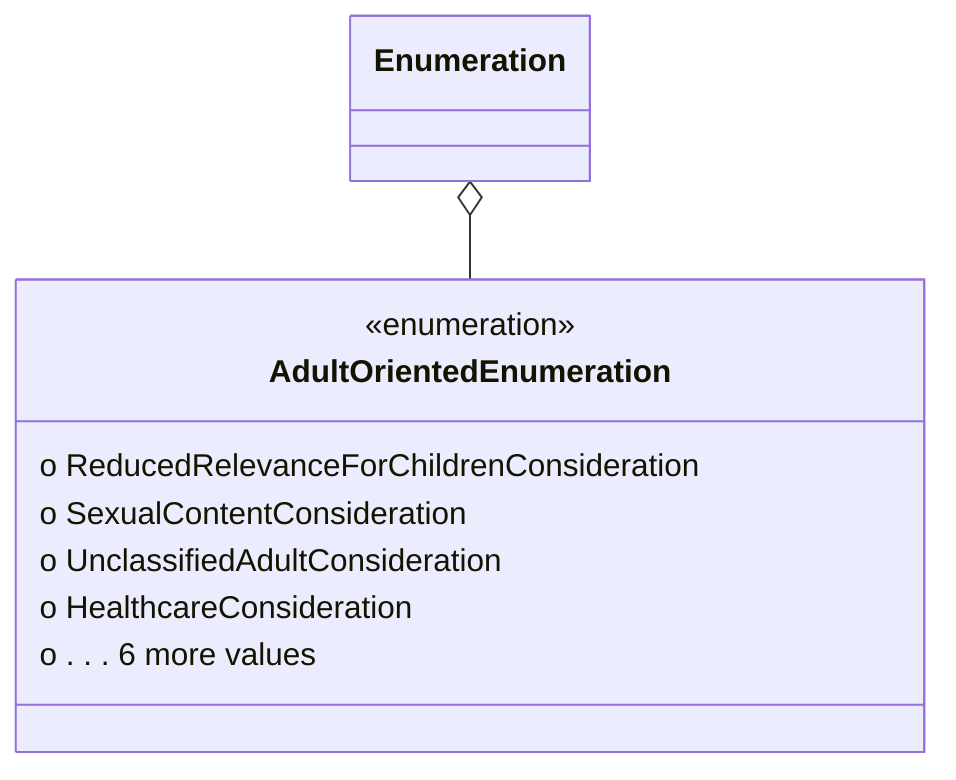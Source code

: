 classDiagram
Enumeration o-- AdultOrientedEnumeration
  class AdultOrientedEnumeration {
<<enumeration>>
  o ReducedRelevanceForChildrenConsideration
  o SexualContentConsideration
  o UnclassifiedAdultConsideration
  o HealthcareConsideration
  o . . . 6 more values
}